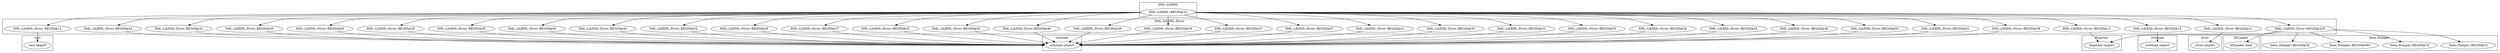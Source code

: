 digraph {
graph [overlap=false]
subgraph cluster_vars {
	label="vars";
	"vars::import";
}
subgraph cluster_XML_LibXML {
	label="XML::LibXML";
	"XML::LibXML::BEGIN@23";
}
subgraph cluster_XSLoader {
	label="XSLoader";
	"XSLoader::load";
}
subgraph cluster_Data_Dumper {
	label="Data::Dumper";
	"Data::Dumper::BEGIN@22";
	"Data::Dumper::BEGIN@16";
	"Data::Dumper::BEGIN@683";
	"Data::Dumper::BEGIN@20";
}
subgraph cluster_strict {
	label="strict";
	"strict::import";
}
subgraph cluster_constant {
	label="constant";
	"constant::import";
}
subgraph cluster_Exporter {
	label="Exporter";
	"Exporter::import";
}
subgraph cluster_XML_LibXML_Error {
	label="XML::LibXML::Error";
	"XML::LibXML::Error::BEGIN@12";
	"XML::LibXML::Error::BEGIN@45";
	"XML::LibXML::Error::BEGIN@30";
	"XML::LibXML::Error::BEGIN@29";
	"XML::LibXML::Error::BEGIN@40";
	"XML::LibXML::Error::BEGIN@49";
	"XML::LibXML::Error::BEGIN@13";
	"XML::LibXML::Error::BEGIN@42";
	"XML::LibXML::Error::BEGIN@38";
	"XML::LibXML::Error::BEGIN@41";
	"XML::LibXML::Error::BEGIN@53";
	"XML::LibXML::Error::BEGIN@36";
	"XML::LibXML::Error::BEGIN@15";
	"XML::LibXML::Error::BEGIN@34";
	"XML::LibXML::Error::BEGIN@50";
	"XML::LibXML::Error::BEGIN@33";
	"XML::LibXML::Error::BEGIN@35";
	"XML::LibXML::Error::BEGIN@51";
	"XML::LibXML::Error::BEGIN@27";
	"XML::LibXML::Error::BEGIN@47";
	"XML::LibXML::Error::BEGIN@11";
	"XML::LibXML::Error::BEGIN@48";
	"XML::LibXML::Error::BEGIN@225";
	"XML::LibXML::Error::BEGIN@55";
	"XML::LibXML::Error::BEGIN@43";
	"XML::LibXML::Error::BEGIN@37";
	"XML::LibXML::Error::BEGIN@28";
	"XML::LibXML::Error::BEGIN@52";
	"XML::LibXML::Error::BEGIN@44";
	"XML::LibXML::Error::BEGIN@32";
	"XML::LibXML::Error::BEGIN@54";
	"XML::LibXML::Error::BEGIN@39";
	"XML::LibXML::Error::BEGIN@46";
}
subgraph cluster_overload {
	label="overload";
	"overload::import";
}
"XML::LibXML::BEGIN@23" -> "XML::LibXML::Error::BEGIN@29";
"XML::LibXML::Error::BEGIN@13" -> "Exporter::import";
"XML::LibXML::Error::BEGIN@225" -> "Exporter::import";
"XML::LibXML::BEGIN@23" -> "XML::LibXML::Error::BEGIN@50";
"XML::LibXML::BEGIN@23" -> "XML::LibXML::Error::BEGIN@33";
"XML::LibXML::BEGIN@23" -> "XML::LibXML::Error::BEGIN@35";
"XML::LibXML::BEGIN@23" -> "XML::LibXML::Error::BEGIN@43";
"XML::LibXML::BEGIN@23" -> "XML::LibXML::Error::BEGIN@55";
"XML::LibXML::Error::BEGIN@225" -> "Data::Dumper::BEGIN@16";
"XML::LibXML::BEGIN@23" -> "XML::LibXML::Error::BEGIN@39";
"XML::LibXML::BEGIN@23" -> "XML::LibXML::Error::BEGIN@45";
"XML::LibXML::Error::BEGIN@225" -> "Data::Dumper::BEGIN@683";
"XML::LibXML::BEGIN@23" -> "XML::LibXML::Error::BEGIN@30";
"XML::LibXML::BEGIN@23" -> "XML::LibXML::Error::BEGIN@40";
"XML::LibXML::BEGIN@23" -> "XML::LibXML::Error::BEGIN@13";
"XML::LibXML::BEGIN@23" -> "XML::LibXML::Error::BEGIN@49";
"XML::LibXML::BEGIN@23" -> "XML::LibXML::Error::BEGIN@42";
"XML::LibXML::BEGIN@23" -> "XML::LibXML::Error::BEGIN@53";
"XML::LibXML::BEGIN@23" -> "XML::LibXML::Error::BEGIN@47";
"XML::LibXML::BEGIN@23" -> "XML::LibXML::Error::BEGIN@11";
"XML::LibXML::BEGIN@23" -> "XML::LibXML::Error::BEGIN@28";
"XML::LibXML::Error::BEGIN@225" -> "XSLoader::load";
"XML::LibXML::BEGIN@23" -> "XML::LibXML::Error::BEGIN@52";
"XML::LibXML::BEGIN@23" -> "XML::LibXML::Error::BEGIN@32";
"XML::LibXML::Error::BEGIN@225" -> "Data::Dumper::BEGIN@22";
"XML::LibXML::BEGIN@23" -> "XML::LibXML::Error::BEGIN@41";
"XML::LibXML::BEGIN@23" -> "XML::LibXML::Error::BEGIN@38";
"XML::LibXML::BEGIN@23" -> "XML::LibXML::Error::BEGIN@36";
"XML::LibXML::BEGIN@23" -> "XML::LibXML::Error::BEGIN@15";
"XML::LibXML::BEGIN@23" -> "XML::LibXML::Error::BEGIN@34";
"XML::LibXML::BEGIN@23" -> "XML::LibXML::Error::BEGIN@51";
"XML::LibXML::Error::BEGIN@29" -> "constant::import";
"XML::LibXML::Error::BEGIN@50" -> "constant::import";
"XML::LibXML::Error::BEGIN@33" -> "constant::import";
"XML::LibXML::Error::BEGIN@35" -> "constant::import";
"XML::LibXML::Error::BEGIN@43" -> "constant::import";
"XML::LibXML::Error::BEGIN@55" -> "constant::import";
"XML::LibXML::Error::BEGIN@39" -> "constant::import";
"XML::LibXML::Error::BEGIN@45" -> "constant::import";
"XML::LibXML::Error::BEGIN@30" -> "constant::import";
"XML::LibXML::Error::BEGIN@40" -> "constant::import";
"XML::LibXML::Error::BEGIN@49" -> "constant::import";
"XML::LibXML::Error::BEGIN@42" -> "constant::import";
"XML::LibXML::Error::BEGIN@53" -> "constant::import";
"XML::LibXML::Error::BEGIN@47" -> "constant::import";
"XML::LibXML::Error::BEGIN@28" -> "constant::import";
"XML::LibXML::Error::BEGIN@52" -> "constant::import";
"XML::LibXML::Error::BEGIN@32" -> "constant::import";
"XML::LibXML::Error::BEGIN@41" -> "constant::import";
"XML::LibXML::Error::BEGIN@38" -> "constant::import";
"XML::LibXML::Error::BEGIN@36" -> "constant::import";
"XML::LibXML::Error::BEGIN@34" -> "constant::import";
"XML::LibXML::Error::BEGIN@51" -> "constant::import";
"XML::LibXML::Error::BEGIN@37" -> "constant::import";
"XML::LibXML::Error::BEGIN@44" -> "constant::import";
"XML::LibXML::Error::BEGIN@54" -> "constant::import";
"XML::LibXML::Error::BEGIN@46" -> "constant::import";
"XML::LibXML::Error::BEGIN@27" -> "constant::import";
"XML::LibXML::Error::BEGIN@48" -> "constant::import";
"XML::LibXML::BEGIN@23" -> "XML::LibXML::Error::BEGIN@37";
"XML::LibXML::Error::BEGIN@15" -> "overload::import";
"XML::LibXML::BEGIN@23" -> "XML::LibXML::Error::BEGIN@44";
"XML::LibXML::BEGIN@23" -> "XML::LibXML::Error::BEGIN@54";
"XML::LibXML::BEGIN@23" -> "XML::LibXML::Error::BEGIN@46";
"XML::LibXML::BEGIN@23" -> "XML::LibXML::Error::BEGIN@12";
"XML::LibXML::Error::BEGIN@225" -> "Data::Dumper::BEGIN@20";
"XML::LibXML::Error::BEGIN@12" -> "vars::import";
"XML::LibXML::BEGIN@23" -> "XML::LibXML::Error::BEGIN@27";
"XML::LibXML::BEGIN@23" -> "XML::LibXML::Error::BEGIN@48";
"XML::LibXML::BEGIN@23" -> "XML::LibXML::Error::BEGIN@225";
"XML::LibXML::Error::BEGIN@11" -> "strict::import";
}

